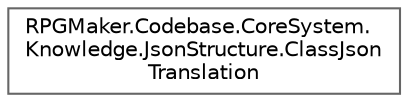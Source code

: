 digraph "クラス階層図"
{
 // LATEX_PDF_SIZE
  bgcolor="transparent";
  edge [fontname=Helvetica,fontsize=10,labelfontname=Helvetica,labelfontsize=10];
  node [fontname=Helvetica,fontsize=10,shape=box,height=0.2,width=0.4];
  rankdir="LR";
  Node0 [id="Node000000",label="RPGMaker.Codebase.CoreSystem.\lKnowledge.JsonStructure.ClassJson\lTranslation",height=0.2,width=0.4,color="grey40", fillcolor="white", style="filled",URL="$dd/d16/class_r_p_g_maker_1_1_codebase_1_1_core_system_1_1_knowledge_1_1_json_structure_1_1_class_json_translation.html",tooltip=" "];
}
